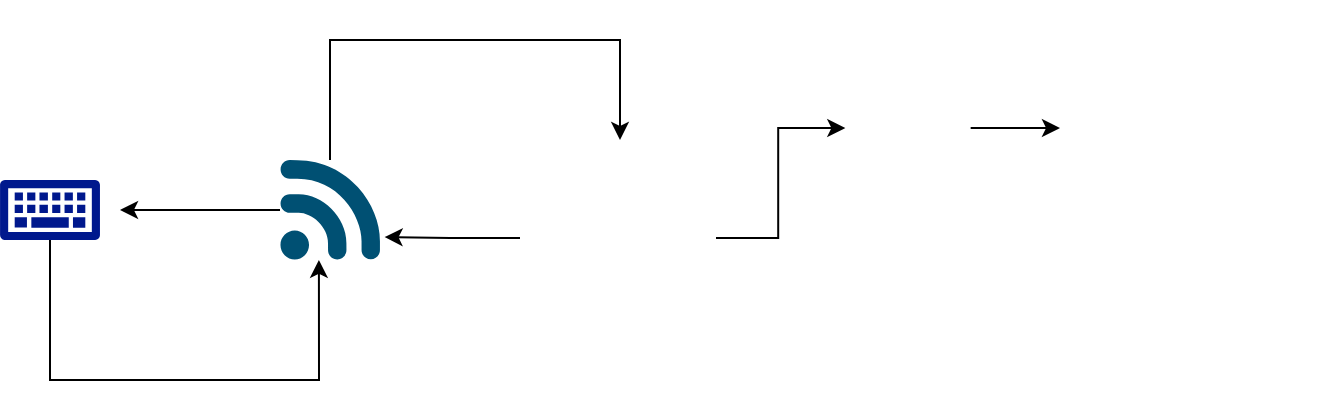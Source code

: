 <mxfile version="13.1.3" type="github">
  <diagram id="wAX-wMHq2Bv0zb3NqRvH" name="Page-1">
    <mxGraphModel dx="873" dy="456" grid="1" gridSize="10" guides="1" tooltips="1" connect="1" arrows="1" fold="1" page="1" pageScale="1" pageWidth="827" pageHeight="1169" math="0" shadow="0">
      <root>
        <mxCell id="0" />
        <mxCell id="1" parent="0" />
        <mxCell id="S0M7ZQBZUYb1YyoEZiFY-18" style="edgeStyle=orthogonalEdgeStyle;rounded=0;orthogonalLoop=1;jettySize=auto;html=1;" parent="1" source="S0M7ZQBZUYb1YyoEZiFY-1" target="S0M7ZQBZUYb1YyoEZiFY-17" edge="1">
          <mxGeometry relative="1" as="geometry" />
        </mxCell>
        <mxCell id="d4zSdRbsA9QHT7K2mf8D-3" style="edgeStyle=orthogonalEdgeStyle;rounded=0;orthogonalLoop=1;jettySize=auto;html=1;entryX=1.046;entryY=0.77;entryDx=0;entryDy=0;entryPerimeter=0;" edge="1" parent="1" source="S0M7ZQBZUYb1YyoEZiFY-1" target="d4zSdRbsA9QHT7K2mf8D-1">
          <mxGeometry relative="1" as="geometry" />
        </mxCell>
        <mxCell id="S0M7ZQBZUYb1YyoEZiFY-1" value="" style="shape=image;html=1;verticalAlign=top;verticalLabelPosition=bottom;labelBackgroundColor=#ffffff;imageAspect=0;aspect=fixed;image=https://cdn4.iconfinder.com/data/icons/logos-and-brands/512/272_Raspberry_Pi_logo-128.png;fontFamily=SF Pro;" parent="1" vertex="1">
          <mxGeometry x="390" y="350" width="98" height="98" as="geometry" />
        </mxCell>
        <mxCell id="S0M7ZQBZUYb1YyoEZiFY-10" value="" style="shape=image;html=1;verticalAlign=top;verticalLabelPosition=bottom;labelBackgroundColor=#ffffff;imageAspect=0;aspect=fixed;image=https://cdn2.iconfinder.com/data/icons/pack1-baco-flurry-icons-style/128/XAMPP.png" parent="1" vertex="1">
          <mxGeometry x="460" y="410" width="38" height="38" as="geometry" />
        </mxCell>
        <mxCell id="S0M7ZQBZUYb1YyoEZiFY-20" style="edgeStyle=orthogonalEdgeStyle;rounded=0;orthogonalLoop=1;jettySize=auto;html=1;" parent="1" source="S0M7ZQBZUYb1YyoEZiFY-17" target="S0M7ZQBZUYb1YyoEZiFY-19" edge="1">
          <mxGeometry relative="1" as="geometry" />
        </mxCell>
        <mxCell id="S0M7ZQBZUYb1YyoEZiFY-17" value="" style="shape=image;html=1;verticalAlign=top;verticalLabelPosition=bottom;labelBackgroundColor=#ffffff;imageAspect=0;aspect=fixed;image=https://cdn3.iconfinder.com/data/icons/google-material-design-icons/48/ic_settings_input_hdmi_48px-128.png;rotation=50;" parent="1" vertex="1">
          <mxGeometry x="560" y="320" width="48" height="48" as="geometry" />
        </mxCell>
        <mxCell id="S0M7ZQBZUYb1YyoEZiFY-19" value="" style="shape=image;html=1;verticalAlign=top;verticalLabelPosition=bottom;labelBackgroundColor=#ffffff;imageAspect=0;aspect=fixed;image=https://cdn2.iconfinder.com/data/icons/ios-7-icons/50/tv-128.png" parent="1" vertex="1">
          <mxGeometry x="660" y="280" width="128" height="128" as="geometry" />
        </mxCell>
        <mxCell id="S0M7ZQBZUYb1YyoEZiFY-21" value="" style="shape=image;html=1;verticalAlign=top;verticalLabelPosition=bottom;labelBackgroundColor=#ffffff;imageAspect=0;aspect=fixed;image=https://cdn4.iconfinder.com/data/icons/flat-brand-logo-2/512/lg-128.png" parent="1" vertex="1">
          <mxGeometry x="695" y="310" width="58" height="58" as="geometry" />
        </mxCell>
        <mxCell id="d4zSdRbsA9QHT7K2mf8D-2" style="edgeStyle=orthogonalEdgeStyle;rounded=0;orthogonalLoop=1;jettySize=auto;html=1;" edge="1" parent="1" source="d4zSdRbsA9QHT7K2mf8D-1">
          <mxGeometry relative="1" as="geometry">
            <mxPoint x="190" y="385" as="targetPoint" />
          </mxGeometry>
        </mxCell>
        <mxCell id="d4zSdRbsA9QHT7K2mf8D-7" style="edgeStyle=orthogonalEdgeStyle;rounded=0;orthogonalLoop=1;jettySize=auto;html=1;" edge="1" parent="1" source="d4zSdRbsA9QHT7K2mf8D-1">
          <mxGeometry relative="1" as="geometry">
            <mxPoint x="440" y="350" as="targetPoint" />
            <Array as="points">
              <mxPoint x="295" y="300" />
              <mxPoint x="440" y="300" />
            </Array>
          </mxGeometry>
        </mxCell>
        <mxCell id="d4zSdRbsA9QHT7K2mf8D-1" value="" style="points=[[0.005,0.09,0],[0.08,0,0],[0.76,0.25,0],[1,0.92,0],[0.91,0.995,0],[0.57,0.995,0],[0.045,0.955,0],[0.005,0.43,0]];verticalLabelPosition=bottom;html=1;verticalAlign=top;aspect=fixed;align=center;pointerEvents=1;shape=mxgraph.cisco19.3g_4g_indicator;fillColor=#005073;strokeColor=none;" vertex="1" parent="1">
          <mxGeometry x="270" y="360" width="50" height="50" as="geometry" />
        </mxCell>
        <mxCell id="d4zSdRbsA9QHT7K2mf8D-5" style="edgeStyle=orthogonalEdgeStyle;rounded=0;orthogonalLoop=1;jettySize=auto;html=1;entryX=0.389;entryY=0.999;entryDx=0;entryDy=0;entryPerimeter=0;" edge="1" parent="1" source="d4zSdRbsA9QHT7K2mf8D-4" target="d4zSdRbsA9QHT7K2mf8D-1">
          <mxGeometry relative="1" as="geometry">
            <mxPoint x="290" y="470" as="targetPoint" />
            <Array as="points">
              <mxPoint x="155" y="470" />
              <mxPoint x="290" y="470" />
            </Array>
          </mxGeometry>
        </mxCell>
        <mxCell id="d4zSdRbsA9QHT7K2mf8D-4" value="" style="aspect=fixed;pointerEvents=1;shadow=0;dashed=0;html=1;strokeColor=none;labelPosition=center;verticalLabelPosition=bottom;verticalAlign=top;align=center;fillColor=#00188D;shape=mxgraph.mscae.enterprise.keyboard" vertex="1" parent="1">
          <mxGeometry x="130" y="370" width="50" height="30" as="geometry" />
        </mxCell>
      </root>
    </mxGraphModel>
  </diagram>
</mxfile>
